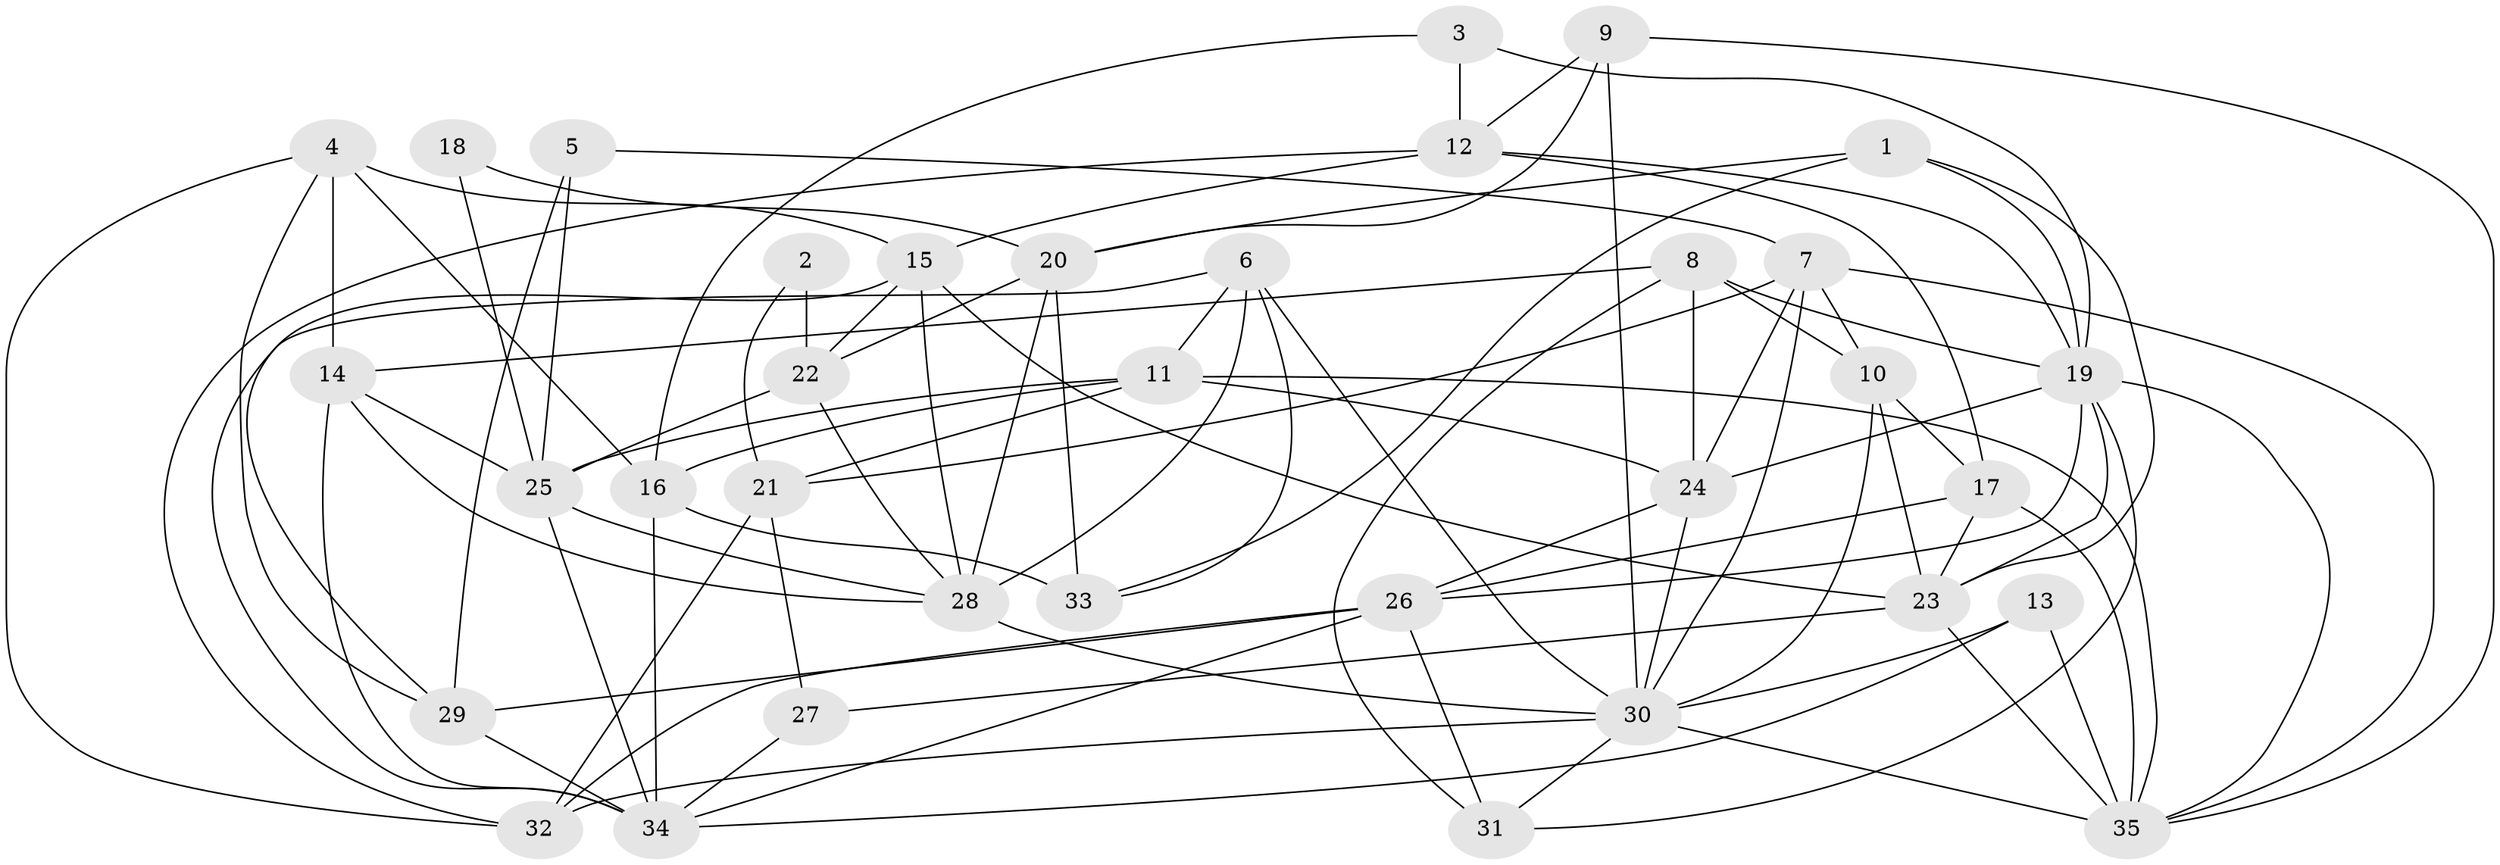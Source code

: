 // original degree distribution, {3: 0.2714285714285714, 4: 0.34285714285714286, 6: 0.12857142857142856, 2: 0.1, 5: 0.12857142857142856, 7: 0.02857142857142857}
// Generated by graph-tools (version 1.1) at 2025/50/03/09/25 03:50:09]
// undirected, 35 vertices, 93 edges
graph export_dot {
graph [start="1"]
  node [color=gray90,style=filled];
  1;
  2;
  3;
  4;
  5;
  6;
  7;
  8;
  9;
  10;
  11;
  12;
  13;
  14;
  15;
  16;
  17;
  18;
  19;
  20;
  21;
  22;
  23;
  24;
  25;
  26;
  27;
  28;
  29;
  30;
  31;
  32;
  33;
  34;
  35;
  1 -- 19 [weight=1.0];
  1 -- 20 [weight=1.0];
  1 -- 23 [weight=1.0];
  1 -- 33 [weight=1.0];
  2 -- 21 [weight=1.0];
  2 -- 22 [weight=1.0];
  3 -- 12 [weight=1.0];
  3 -- 16 [weight=1.0];
  3 -- 19 [weight=1.0];
  4 -- 14 [weight=1.0];
  4 -- 15 [weight=1.0];
  4 -- 16 [weight=1.0];
  4 -- 29 [weight=1.0];
  4 -- 32 [weight=1.0];
  5 -- 7 [weight=1.0];
  5 -- 25 [weight=1.0];
  5 -- 29 [weight=1.0];
  6 -- 11 [weight=1.0];
  6 -- 28 [weight=1.0];
  6 -- 30 [weight=1.0];
  6 -- 33 [weight=1.0];
  6 -- 34 [weight=1.0];
  7 -- 10 [weight=1.0];
  7 -- 21 [weight=1.0];
  7 -- 24 [weight=2.0];
  7 -- 30 [weight=1.0];
  7 -- 35 [weight=1.0];
  8 -- 10 [weight=1.0];
  8 -- 14 [weight=1.0];
  8 -- 19 [weight=1.0];
  8 -- 24 [weight=1.0];
  8 -- 31 [weight=1.0];
  9 -- 12 [weight=1.0];
  9 -- 20 [weight=1.0];
  9 -- 30 [weight=2.0];
  9 -- 35 [weight=1.0];
  10 -- 17 [weight=1.0];
  10 -- 23 [weight=1.0];
  10 -- 30 [weight=1.0];
  11 -- 16 [weight=1.0];
  11 -- 21 [weight=1.0];
  11 -- 24 [weight=1.0];
  11 -- 25 [weight=2.0];
  11 -- 35 [weight=1.0];
  12 -- 15 [weight=1.0];
  12 -- 17 [weight=1.0];
  12 -- 19 [weight=1.0];
  12 -- 32 [weight=1.0];
  13 -- 30 [weight=1.0];
  13 -- 34 [weight=1.0];
  13 -- 35 [weight=1.0];
  14 -- 25 [weight=1.0];
  14 -- 28 [weight=1.0];
  14 -- 34 [weight=1.0];
  15 -- 22 [weight=1.0];
  15 -- 23 [weight=1.0];
  15 -- 28 [weight=1.0];
  15 -- 29 [weight=1.0];
  16 -- 33 [weight=1.0];
  16 -- 34 [weight=1.0];
  17 -- 23 [weight=1.0];
  17 -- 26 [weight=1.0];
  17 -- 35 [weight=1.0];
  18 -- 20 [weight=1.0];
  18 -- 25 [weight=1.0];
  19 -- 23 [weight=1.0];
  19 -- 24 [weight=1.0];
  19 -- 26 [weight=1.0];
  19 -- 31 [weight=1.0];
  19 -- 35 [weight=1.0];
  20 -- 22 [weight=1.0];
  20 -- 28 [weight=2.0];
  20 -- 33 [weight=2.0];
  21 -- 27 [weight=1.0];
  21 -- 32 [weight=1.0];
  22 -- 25 [weight=1.0];
  22 -- 28 [weight=1.0];
  23 -- 27 [weight=1.0];
  23 -- 35 [weight=1.0];
  24 -- 26 [weight=1.0];
  24 -- 30 [weight=2.0];
  25 -- 28 [weight=1.0];
  25 -- 34 [weight=1.0];
  26 -- 29 [weight=1.0];
  26 -- 31 [weight=1.0];
  26 -- 32 [weight=1.0];
  26 -- 34 [weight=1.0];
  27 -- 34 [weight=1.0];
  28 -- 30 [weight=2.0];
  29 -- 34 [weight=1.0];
  30 -- 31 [weight=1.0];
  30 -- 32 [weight=1.0];
  30 -- 35 [weight=2.0];
}
